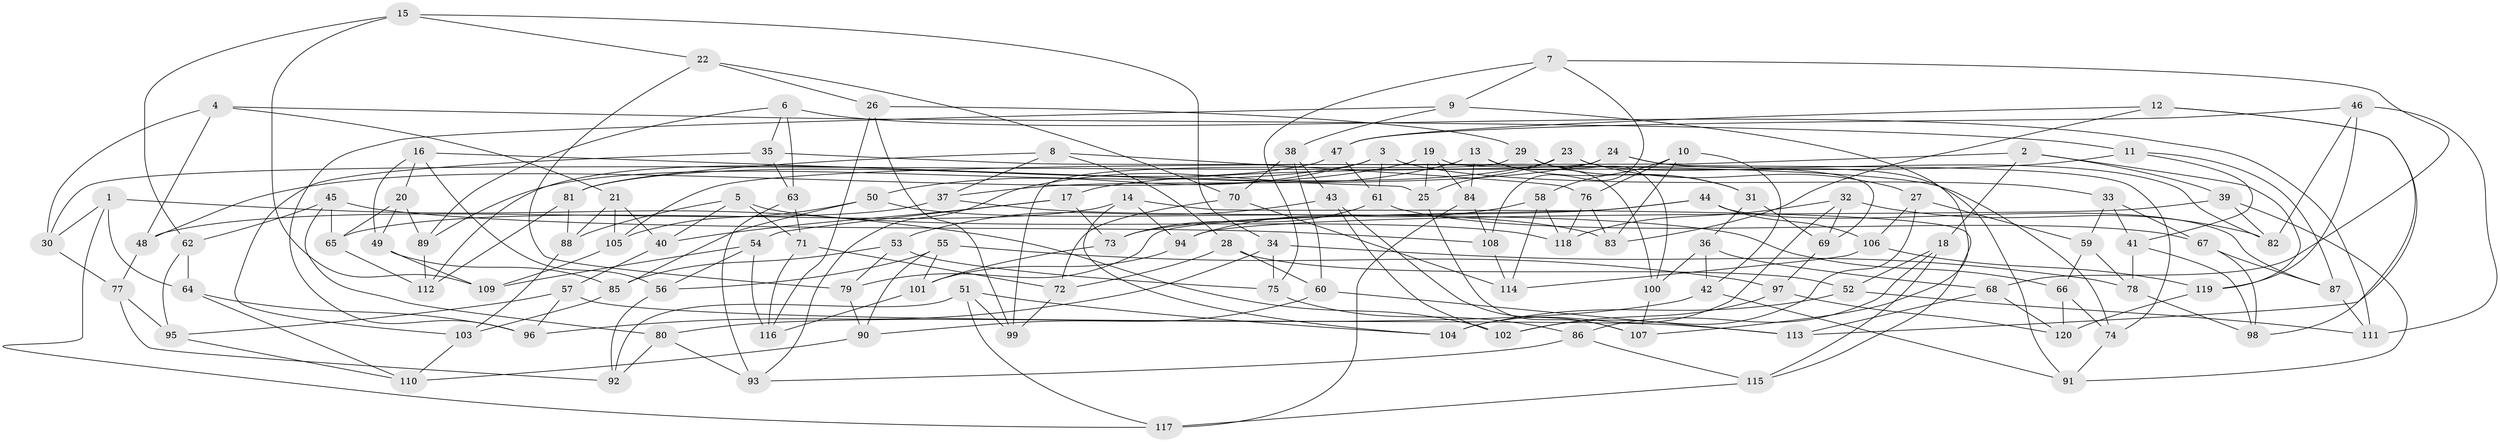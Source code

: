 // Generated by graph-tools (version 1.1) at 2025/50/03/09/25 03:50:44]
// undirected, 120 vertices, 240 edges
graph export_dot {
graph [start="1"]
  node [color=gray90,style=filled];
  1;
  2;
  3;
  4;
  5;
  6;
  7;
  8;
  9;
  10;
  11;
  12;
  13;
  14;
  15;
  16;
  17;
  18;
  19;
  20;
  21;
  22;
  23;
  24;
  25;
  26;
  27;
  28;
  29;
  30;
  31;
  32;
  33;
  34;
  35;
  36;
  37;
  38;
  39;
  40;
  41;
  42;
  43;
  44;
  45;
  46;
  47;
  48;
  49;
  50;
  51;
  52;
  53;
  54;
  55;
  56;
  57;
  58;
  59;
  60;
  61;
  62;
  63;
  64;
  65;
  66;
  67;
  68;
  69;
  70;
  71;
  72;
  73;
  74;
  75;
  76;
  77;
  78;
  79;
  80;
  81;
  82;
  83;
  84;
  85;
  86;
  87;
  88;
  89;
  90;
  91;
  92;
  93;
  94;
  95;
  96;
  97;
  98;
  99;
  100;
  101;
  102;
  103;
  104;
  105;
  106;
  107;
  108;
  109;
  110;
  111;
  112;
  113;
  114;
  115;
  116;
  117;
  118;
  119;
  120;
  1 -- 117;
  1 -- 102;
  1 -- 64;
  1 -- 30;
  2 -- 105;
  2 -- 119;
  2 -- 18;
  2 -- 39;
  3 -- 89;
  3 -- 50;
  3 -- 61;
  3 -- 33;
  4 -- 21;
  4 -- 48;
  4 -- 11;
  4 -- 30;
  5 -- 71;
  5 -- 88;
  5 -- 40;
  5 -- 118;
  6 -- 63;
  6 -- 35;
  6 -- 111;
  6 -- 89;
  7 -- 75;
  7 -- 108;
  7 -- 68;
  7 -- 9;
  8 -- 76;
  8 -- 81;
  8 -- 28;
  8 -- 37;
  9 -- 107;
  9 -- 96;
  9 -- 38;
  10 -- 76;
  10 -- 83;
  10 -- 58;
  10 -- 42;
  11 -- 17;
  11 -- 41;
  11 -- 87;
  12 -- 47;
  12 -- 113;
  12 -- 98;
  12 -- 83;
  13 -- 31;
  13 -- 100;
  13 -- 93;
  13 -- 84;
  14 -- 115;
  14 -- 104;
  14 -- 94;
  14 -- 65;
  15 -- 62;
  15 -- 109;
  15 -- 22;
  15 -- 34;
  16 -- 20;
  16 -- 56;
  16 -- 25;
  16 -- 49;
  17 -- 73;
  17 -- 54;
  17 -- 40;
  18 -- 115;
  18 -- 52;
  18 -- 86;
  19 -- 84;
  19 -- 25;
  19 -- 48;
  19 -- 69;
  20 -- 65;
  20 -- 49;
  20 -- 89;
  21 -- 40;
  21 -- 88;
  21 -- 105;
  22 -- 70;
  22 -- 26;
  22 -- 79;
  23 -- 81;
  23 -- 91;
  23 -- 27;
  23 -- 25;
  24 -- 74;
  24 -- 82;
  24 -- 37;
  24 -- 30;
  25 -- 107;
  26 -- 99;
  26 -- 29;
  26 -- 116;
  27 -- 106;
  27 -- 102;
  27 -- 59;
  28 -- 72;
  28 -- 60;
  28 -- 52;
  29 -- 100;
  29 -- 99;
  29 -- 31;
  30 -- 77;
  31 -- 36;
  31 -- 69;
  32 -- 82;
  32 -- 69;
  32 -- 118;
  32 -- 104;
  33 -- 59;
  33 -- 67;
  33 -- 41;
  34 -- 96;
  34 -- 75;
  34 -- 78;
  35 -- 74;
  35 -- 103;
  35 -- 63;
  36 -- 42;
  36 -- 68;
  36 -- 100;
  37 -- 66;
  37 -- 48;
  38 -- 70;
  38 -- 60;
  38 -- 43;
  39 -- 82;
  39 -- 94;
  39 -- 91;
  40 -- 57;
  41 -- 78;
  41 -- 98;
  42 -- 91;
  42 -- 80;
  43 -- 53;
  43 -- 102;
  43 -- 107;
  44 -- 73;
  44 -- 87;
  44 -- 106;
  44 -- 79;
  45 -- 108;
  45 -- 80;
  45 -- 62;
  45 -- 65;
  46 -- 111;
  46 -- 47;
  46 -- 119;
  46 -- 82;
  47 -- 112;
  47 -- 61;
  48 -- 77;
  49 -- 85;
  49 -- 109;
  50 -- 85;
  50 -- 83;
  50 -- 105;
  51 -- 117;
  51 -- 99;
  51 -- 92;
  51 -- 104;
  52 -- 111;
  52 -- 104;
  53 -- 85;
  53 -- 75;
  53 -- 79;
  54 -- 56;
  54 -- 109;
  54 -- 116;
  55 -- 90;
  55 -- 101;
  55 -- 97;
  55 -- 56;
  56 -- 92;
  57 -- 95;
  57 -- 113;
  57 -- 96;
  58 -- 114;
  58 -- 94;
  58 -- 118;
  59 -- 66;
  59 -- 78;
  60 -- 113;
  60 -- 90;
  61 -- 67;
  61 -- 73;
  62 -- 64;
  62 -- 95;
  63 -- 71;
  63 -- 93;
  64 -- 110;
  64 -- 96;
  65 -- 112;
  66 -- 120;
  66 -- 74;
  67 -- 98;
  67 -- 87;
  68 -- 113;
  68 -- 120;
  69 -- 97;
  70 -- 114;
  70 -- 72;
  71 -- 116;
  71 -- 72;
  72 -- 99;
  73 -- 101;
  74 -- 91;
  75 -- 86;
  76 -- 83;
  76 -- 118;
  77 -- 95;
  77 -- 92;
  78 -- 98;
  79 -- 90;
  80 -- 93;
  80 -- 92;
  81 -- 88;
  81 -- 112;
  84 -- 117;
  84 -- 108;
  85 -- 103;
  86 -- 93;
  86 -- 115;
  87 -- 111;
  88 -- 103;
  89 -- 112;
  90 -- 110;
  94 -- 101;
  95 -- 110;
  97 -- 120;
  97 -- 102;
  100 -- 107;
  101 -- 116;
  103 -- 110;
  105 -- 109;
  106 -- 114;
  106 -- 119;
  108 -- 114;
  115 -- 117;
  119 -- 120;
}
